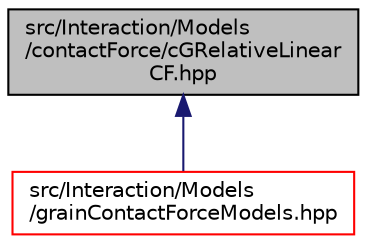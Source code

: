 digraph "src/Interaction/Models/contactForce/cGRelativeLinearCF.hpp"
{
 // LATEX_PDF_SIZE
  edge [fontname="Helvetica",fontsize="10",labelfontname="Helvetica",labelfontsize="10"];
  node [fontname="Helvetica",fontsize="10",shape=record];
  Node1 [label="src/Interaction/Models\l/contactForce/cGRelativeLinear\lCF.hpp",height=0.2,width=0.4,color="black", fillcolor="grey75", style="filled", fontcolor="black",tooltip=" "];
  Node1 -> Node2 [dir="back",color="midnightblue",fontsize="10",style="solid",fontname="Helvetica"];
  Node2 [label="src/Interaction/Models\l/grainContactForceModels.hpp",height=0.2,width=0.4,color="red", fillcolor="white", style="filled",URL="$grainContactForceModels_8hpp.html",tooltip=" "];
}
